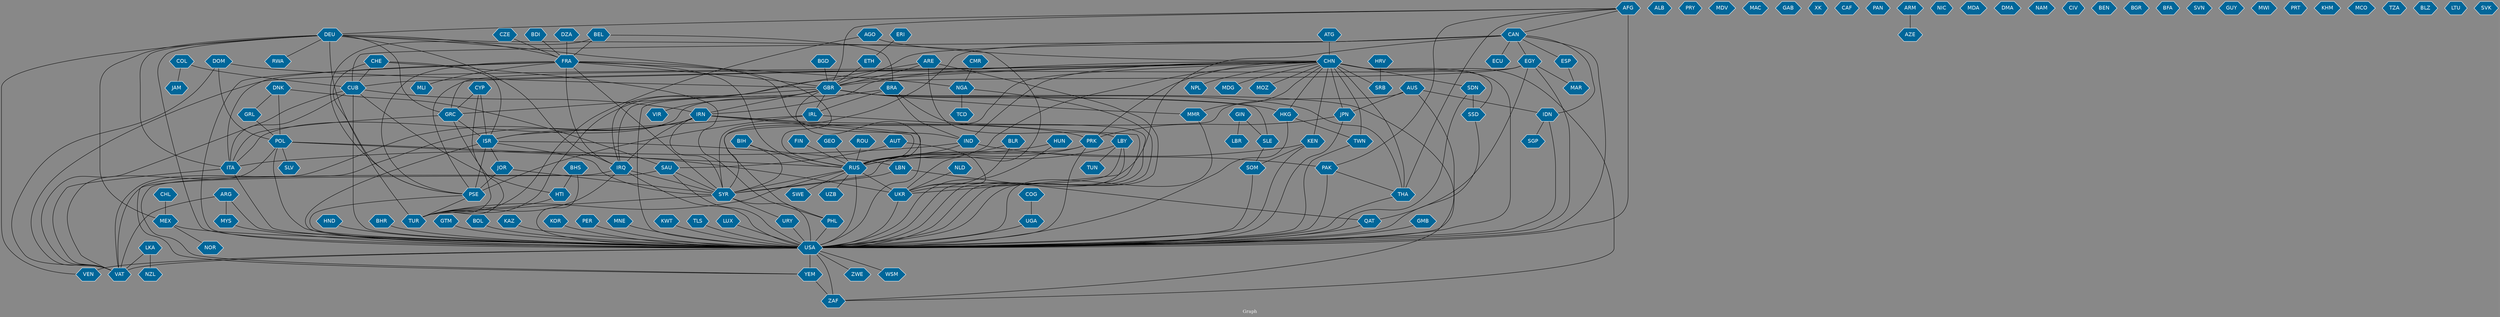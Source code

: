 // Countries together in item graph
graph {
	graph [bgcolor="#888888" fontcolor=white fontsize=12 label="Graph" outputorder=edgesfirst overlap=prism]
	node [color=white fillcolor="#006699" fontcolor=white fontname=Helvetica shape=hexagon style=filled]
	edge [arrowhead=open color=black fontcolor=white fontname=Courier fontsize=12]
		ZWE [label=ZWE]
		EGY [label=EGY]
		GBR [label=GBR]
		CUB [label=CUB]
		RUS [label=RUS]
		GEO [label=GEO]
		AUS [label=AUS]
		ALB [label=ALB]
		USA [label=USA]
		IRQ [label=IRQ]
		IRN [label=IRN]
		SYR [label=SYR]
		TUR [label=TUR]
		IRL [label=IRL]
		UKR [label=UKR]
		PRY [label=PRY]
		ZAF [label=ZAF]
		IDN [label=IDN]
		UGA [label=UGA]
		CHN [label=CHN]
		SSD [label=SSD]
		SDN [label=SDN]
		IND [label=IND]
		FRA [label=FRA]
		PAK [label=PAK]
		ECU [label=ECU]
		ARE [label=ARE]
		COL [label=COL]
		BIH [label=BIH]
		THA [label=THA]
		GMB [label=GMB]
		QAT [label=QAT]
		POL [label=POL]
		HTI [label=HTI]
		MEX [label=MEX]
		JPN [label=JPN]
		VAT [label=VAT]
		DEU [label=DEU]
		ITA [label=ITA]
		GRC [label=GRC]
		BGD [label=BGD]
		ISR [label=ISR]
		LKA [label=LKA]
		TUN [label=TUN]
		AFG [label=AFG]
		SLE [label=SLE]
		URY [label=URY]
		TWN [label=TWN]
		NGA [label=NGA]
		CAN [label=CAN]
		PSE [label=PSE]
		KEN [label=KEN]
		MDV [label=MDV]
		DZA [label=DZA]
		MAC [label=MAC]
		DOM [label=DOM]
		HUN [label=HUN]
		GAB [label=GAB]
		SAU [label=SAU]
		GRL [label=GRL]
		BLR [label=BLR]
		COG [label=COG]
		XK [label=XK]
		PRK [label=PRK]
		PHL [label=PHL]
		HND [label=HND]
		CAF [label=CAF]
		ESP [label=ESP]
		YEM [label=YEM]
		HKG [label=HKG]
		SGP [label=SGP]
		BRA [label=BRA]
		LBY [label=LBY]
		ROU [label=ROU]
		LBR [label=LBR]
		BHR [label=BHR]
		BEL [label=BEL]
		GTM [label=GTM]
		SOM [label=SOM]
		NZL [label=NZL]
		PAN [label=PAN]
		CYP [label=CYP]
		DNK [label=DNK]
		WSM [label=WSM]
		GIN [label=GIN]
		AZE [label=AZE]
		NLD [label=NLD]
		SWE [label=SWE]
		LBN [label=LBN]
		CHL [label=CHL]
		VEN [label=VEN]
		CMR [label=CMR]
		NPL [label=NPL]
		BOL [label=BOL]
		KAZ [label=KAZ]
		KOR [label=KOR]
		NIC [label=NIC]
		SRB [label=SRB]
		CHE [label=CHE]
		PER [label=PER]
		MLI [label=MLI]
		MNE [label=MNE]
		MDA [label=MDA]
		JAM [label=JAM]
		DMA [label=DMA]
		NAM [label=NAM]
		MYS [label=MYS]
		ARG [label=ARG]
		AUT [label=AUT]
		JOR [label=JOR]
		MDG [label=MDG]
		ATG [label=ATG]
		CIV [label=CIV]
		KWT [label=KWT]
		MMR [label=MMR]
		BEN [label=BEN]
		BGR [label=BGR]
		MAR [label=MAR]
		BFA [label=BFA]
		SVN [label=SVN]
		GUY [label=GUY]
		TLS [label=TLS]
		BHS [label=BHS]
		MWI [label=MWI]
		TCD [label=TCD]
		PRT [label=PRT]
		UZB [label=UZB]
		ETH [label=ETH]
		MOZ [label=MOZ]
		AGO [label=AGO]
		CZE [label=CZE]
		HRV [label=HRV]
		NOR [label=NOR]
		KHM [label=KHM]
		LUX [label=LUX]
		MCO [label=MCO]
		BDI [label=BDI]
		TZA [label=TZA]
		FIN [label=FIN]
		BLZ [label=BLZ]
		ERI [label=ERI]
		RWA [label=RWA]
		SLV [label=SLV]
		VIR [label=VIR]
		LTU [label=LTU]
		ARM [label=ARM]
		SVK [label=SVK]
			HKG -- USA [weight=1]
			LBY -- RUS [weight=1]
			PRK -- SYR [weight=2]
			DEU -- ITA [weight=1]
			GBR -- IRN [weight=1]
			DOM -- POL [weight=1]
			SYR -- TUR [weight=3]
			USA -- VAT [weight=9]
			CHN -- NPL [weight=2]
			DNK -- GRL [weight=2]
			CHN -- SRB [weight=1]
			CAN -- SYR [weight=2]
			CAN -- USA [weight=3]
			SAU -- YEM [weight=1]
			ARG -- USA [weight=1]
			MEX -- NOR [weight=1]
			THA -- USA [weight=1]
			URY -- USA [weight=5]
			AUT -- SAU [weight=1]
			CAN -- GBR [weight=1]
			CHN -- TUR [weight=1]
			LBY -- TUN [weight=1]
			CYP -- TUR [weight=1]
			CHN -- VAT [weight=1]
			BIH -- RUS [weight=1]
			NLD -- UKR [weight=1]
			AFG -- GBR [weight=1]
			AGO -- TUR [weight=1]
			PAK -- THA [weight=1]
			KWT -- USA [weight=1]
			FRA -- IND [weight=1]
			CHN -- KEN [weight=2]
			ERI -- ETH [weight=1]
			PHL -- USA [weight=8]
			AFG -- USA [weight=17]
			BRA -- USA [weight=1]
			ARG -- VAT [weight=1]
			BHS -- HTI [weight=1]
			IRL -- ISR [weight=1]
			CHE -- PHL [weight=3]
			PER -- USA [weight=1]
			AUS -- JPN [weight=2]
			IRN -- ISR [weight=4]
			BEL -- FRA [weight=1]
			RUS -- UZB [weight=2]
			CHE -- CUB [weight=1]
			CHN -- PRK [weight=1]
			LBY -- USA [weight=2]
			BGD -- GBR [weight=1]
			BEL -- PSE [weight=1]
			CHN -- ZAF [weight=1]
			SDN -- SSD [weight=9]
			GBR -- VIR [weight=1]
			USA -- YEM [weight=13]
			CUB -- IRN [weight=2]
			FRA -- MLI [weight=2]
			GBR -- THA [weight=2]
			PRK -- USA [weight=17]
			GBR -- GRC [weight=2]
			SAU -- SYR [weight=1]
			CHN -- SDN [weight=2]
			EGY -- MAR [weight=1]
			CHN -- GRC [weight=1]
			ISR -- LBN [weight=2]
			ARE -- USA [weight=6]
			POL -- VAT [weight=1]
			DEU -- MEX [weight=1]
			MNE -- USA [weight=1]
			IDN -- USA [weight=2]
			ARE -- GBR [weight=2]
			CAN -- IDN [weight=1]
			ARG -- MYS [weight=1]
			DEU -- RWA [weight=1]
			NGA -- USA [weight=1]
			DEU -- RUS [weight=2]
			JPN -- USA [weight=4]
			ITA -- USA [weight=3]
			COL -- CUB [weight=1]
			EGY -- QAT [weight=1]
			CHN -- USA [weight=16]
			GTM -- USA [weight=2]
			CHN -- MOZ [weight=2]
			BLR -- UKR [weight=4]
			QAT -- USA [weight=7]
			AFG -- CAN [weight=1]
			EGY -- PSE [weight=1]
			CHN -- GBR [weight=1]
			BEL -- BRA [weight=1]
			DOM -- GBR [weight=1]
			BDI -- FRA [weight=1]
			LBY -- UKR [weight=1]
			RUS -- SYR [weight=11]
			BLR -- RUS [weight=1]
			SYR -- URY [weight=1]
			UGA -- USA [weight=3]
			JOR -- SYR [weight=1]
			CHN -- IND [weight=2]
			SLE -- SOM [weight=1]
			GBR -- HKG [weight=1]
			CHN -- TWN [weight=3]
			DEU -- IRQ [weight=1]
			CHE -- PSE [weight=3]
			CAN -- ESP [weight=1]
			DZA -- FRA [weight=4]
			ARM -- AZE [weight=1]
			RUS -- TUR [weight=3]
			JPN -- PRK [weight=2]
			EGY -- USA [weight=4]
			GBR -- SLE [weight=1]
			COL -- JAM [weight=1]
			KAZ -- USA [weight=2]
			GBR -- IRL [weight=5]
			CHN -- JPN [weight=5]
			LKA -- NZL [weight=10]
			LBN -- SYR [weight=5]
			UKR -- USA [weight=5]
			GRC -- ISR [weight=2]
			PSE -- USA [weight=1]
			IRQ -- SYR [weight=2]
			CHE -- ISR [weight=1]
			COG -- UGA [weight=4]
			ISR -- USA [weight=12]
			DEU -- GRC [weight=1]
			CUB -- VAT [weight=4]
			GIN -- SLE [weight=1]
			SDN -- USA [weight=1]
			GBR -- RUS [weight=1]
			KEN -- SOM [weight=2]
			IDN -- SGP [weight=1]
			GEO -- RUS [weight=2]
			IRN -- SYR [weight=6]
			DNK -- SAU [weight=2]
			ARE -- LBY [weight=1]
			ISR -- PSE [weight=38]
			IRN -- YEM [weight=1]
			POL -- USA [weight=6]
			GBR -- IRQ [weight=2]
			BOL -- USA [weight=1]
			CHN -- CUB [weight=2]
			CUB -- ITA [weight=1]
			AFG -- DEU [weight=1]
			CMR -- NGA [weight=2]
			IRN -- VAT [weight=1]
			IRN -- RUS [weight=2]
			MYS -- USA [weight=4]
			DEU -- FRA [weight=2]
			USA -- ZAF [weight=3]
			CHN -- THA [weight=3]
			HND -- USA [weight=1]
			IND -- PAK [weight=10]
			CAN -- EGY [weight=1]
			FRA -- GBR [weight=1]
			PAK -- USA [weight=11]
			FRA -- ITA [weight=1]
			IRN -- IRQ [weight=6]
			GRC -- ITA [weight=2]
			CZE -- FRA [weight=1]
			ROU -- RUS [weight=1]
			HUN -- USA [weight=2]
			IRL -- PSE [weight=2]
			GMB -- USA [weight=3]
			FRA -- NGA [weight=1]
			BRA -- ITA [weight=1]
			DEU -- VEN [weight=1]
			TLS -- USA [weight=1]
			TWN -- USA [weight=2]
			CHN -- MDG [weight=3]
			CHN -- RUS [weight=1]
			ARE -- IRQ [weight=1]
			CHN -- MMR [weight=1]
			YEM -- ZAF [weight=3]
			LUX -- USA [weight=1]
			BHS -- USA [weight=1]
			FRA -- SYR [weight=1]
			POL -- SLV [weight=2]
			MEX -- USA [weight=4]
			CAN -- CUB [weight=2]
			CUB -- HTI [weight=1]
			AGO -- CHN [weight=1]
			CHN -- SSD [weight=2]
			DNK -- POL [weight=2]
			SSD -- USA [weight=1]
			SOM -- USA [weight=2]
			RUS -- UKR [weight=17]
			MMR -- USA [weight=3]
			PSE -- TUR [weight=2]
			FRA -- RUS [weight=6]
			IRN -- USA [weight=16]
			FRA -- PSE [weight=4]
			AUT -- UKR [weight=1]
			KEN -- RUS [weight=1]
			POL -- RUS [weight=1]
			ATG -- CHN [weight=1]
			KOR -- USA [weight=1]
			AUS -- USA [weight=2]
			NGA -- TCD [weight=2]
			GBR -- USA [weight=4]
			USA -- ZWE [weight=1]
			BRA -- IRL [weight=1]
			JOR -- PSE [weight=2]
			GRC -- TUR [weight=4]
			GIN -- LBR [weight=1]
			CAN -- ECU [weight=1]
			LKA -- VAT [weight=3]
			HTI -- TUR [weight=1]
			SYR -- USA [weight=4]
			DEU -- UKR [weight=1]
			GBR -- ZAF [weight=1]
			ISR -- JOR [weight=2]
			IND -- ITA [weight=2]
			IRN -- PRK [weight=2]
			ISR -- SYR [weight=5]
			BIH -- SYR [weight=1]
			IRQ -- USA [weight=8]
			CAN -- UKR [weight=1]
			CHN -- IRN [weight=2]
			ETH -- GBR [weight=1]
			FRA -- IRQ [weight=1]
			AUS -- IDN [weight=1]
			BHR -- USA [weight=1]
			AUS -- SYR [weight=1]
			IND -- RUS [weight=3]
			DOM -- VAT [weight=2]
			IRL -- USA [weight=1]
			KEN -- USA [weight=2]
			DEU -- TUR [weight=2]
			LBN -- QAT [weight=1]
			EGY -- GBR [weight=3]
			AFG -- THA [weight=2]
			CHN -- PHL [weight=1]
			ITA -- VAT [weight=2]
			RUS -- USA [weight=18]
			DEU -- USA [weight=5]
			CHL -- MEX [weight=1]
			USA -- VEN [weight=2]
			HUN -- RUS [weight=1]
			CUB -- USA [weight=81]
			USA -- WSM [weight=3]
			GBR -- MMR [weight=3]
			FIN -- RUS [weight=1]
			HRV -- SRB [weight=1]
			POL -- UKR [weight=1]
			ESP -- MAR [weight=1]
			FRA -- USA [weight=2]
			PRK -- RUS [weight=2]
			HKG -- TWN [weight=1]
			RUS -- SWE [weight=1]
			CYP -- GRC [weight=1]
			IRQ -- TUR [weight=1]
			CYP -- ISR [weight=1]
			IRQ -- VAT [weight=2]
			AFG -- PAK [weight=2]
			SAU -- USA [weight=1]
			BRA -- IND [weight=1]
			CHN -- HKG [weight=6]
			GRL -- POL [weight=2]
}